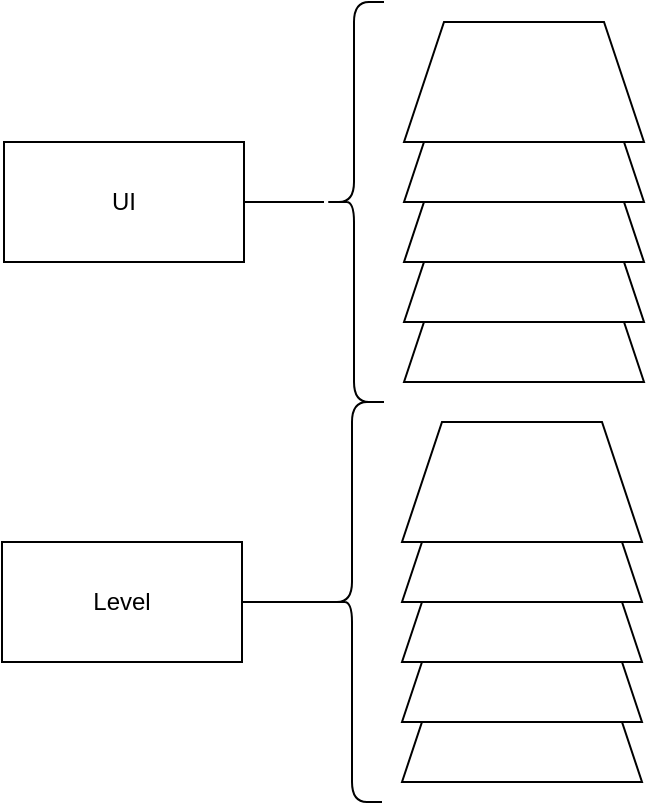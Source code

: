 <mxfile>
    <diagram id="_vljgCerdpFNMt5BEVhC" name="Page-1">
        <mxGraphModel dx="449" dy="341" grid="1" gridSize="10" guides="1" tooltips="1" connect="1" arrows="1" fold="1" page="1" pageScale="1" pageWidth="827" pageHeight="1169" math="0" shadow="0">
            <root>
                <mxCell id="0"/>
                <mxCell id="1" parent="0"/>
                <mxCell id="6" style="edgeStyle=orthogonalEdgeStyle;rounded=0;orthogonalLoop=1;jettySize=auto;html=1;endArrow=none;endFill=0;exitX=0.1;exitY=0.5;exitDx=0;exitDy=0;exitPerimeter=0;" edge="1" parent="1" source="2" target="4">
                    <mxGeometry relative="1" as="geometry"/>
                </mxCell>
                <mxCell id="2" value="" style="shape=curlyBracket;whiteSpace=wrap;html=1;rounded=1;" vertex="1" parent="1">
                    <mxGeometry x="253" y="220" width="30" height="200" as="geometry"/>
                </mxCell>
                <mxCell id="4" value="Level" style="rounded=0;whiteSpace=wrap;html=1;" vertex="1" parent="1">
                    <mxGeometry x="93" y="290" width="120" height="60" as="geometry"/>
                </mxCell>
                <mxCell id="9" style="edgeStyle=orthogonalEdgeStyle;rounded=0;orthogonalLoop=1;jettySize=auto;html=1;entryX=1;entryY=0.5;entryDx=0;entryDy=0;endArrow=none;endFill=0;" edge="1" parent="1" source="7" target="8">
                    <mxGeometry relative="1" as="geometry"/>
                </mxCell>
                <mxCell id="7" value="" style="shape=curlyBracket;whiteSpace=wrap;html=1;rounded=1;" vertex="1" parent="1">
                    <mxGeometry x="254" y="20" width="30" height="200" as="geometry"/>
                </mxCell>
                <mxCell id="8" value="UI" style="rounded=0;whiteSpace=wrap;html=1;" vertex="1" parent="1">
                    <mxGeometry x="94" y="90" width="120" height="60" as="geometry"/>
                </mxCell>
                <mxCell id="10" value="" style="shape=trapezoid;perimeter=trapezoidPerimeter;whiteSpace=wrap;html=1;fixedSize=1;" vertex="1" parent="1">
                    <mxGeometry x="293" y="350" width="120" height="60" as="geometry"/>
                </mxCell>
                <mxCell id="11" value="" style="shape=trapezoid;perimeter=trapezoidPerimeter;whiteSpace=wrap;html=1;fixedSize=1;" vertex="1" parent="1">
                    <mxGeometry x="293" y="320" width="120" height="60" as="geometry"/>
                </mxCell>
                <mxCell id="12" value="" style="shape=trapezoid;perimeter=trapezoidPerimeter;whiteSpace=wrap;html=1;fixedSize=1;" vertex="1" parent="1">
                    <mxGeometry x="293" y="290" width="120" height="60" as="geometry"/>
                </mxCell>
                <mxCell id="13" value="" style="shape=trapezoid;perimeter=trapezoidPerimeter;whiteSpace=wrap;html=1;fixedSize=1;" vertex="1" parent="1">
                    <mxGeometry x="293" y="260" width="120" height="60" as="geometry"/>
                </mxCell>
                <mxCell id="14" value="" style="shape=trapezoid;perimeter=trapezoidPerimeter;whiteSpace=wrap;html=1;fixedSize=1;" vertex="1" parent="1">
                    <mxGeometry x="293" y="230" width="120" height="60" as="geometry"/>
                </mxCell>
                <mxCell id="15" value="" style="shape=trapezoid;perimeter=trapezoidPerimeter;whiteSpace=wrap;html=1;fixedSize=1;" vertex="1" parent="1">
                    <mxGeometry x="294" y="150" width="120" height="60" as="geometry"/>
                </mxCell>
                <mxCell id="16" value="" style="shape=trapezoid;perimeter=trapezoidPerimeter;whiteSpace=wrap;html=1;fixedSize=1;" vertex="1" parent="1">
                    <mxGeometry x="294" y="120" width="120" height="60" as="geometry"/>
                </mxCell>
                <mxCell id="17" value="" style="shape=trapezoid;perimeter=trapezoidPerimeter;whiteSpace=wrap;html=1;fixedSize=1;" vertex="1" parent="1">
                    <mxGeometry x="294" y="90" width="120" height="60" as="geometry"/>
                </mxCell>
                <mxCell id="18" value="" style="shape=trapezoid;perimeter=trapezoidPerimeter;whiteSpace=wrap;html=1;fixedSize=1;" vertex="1" parent="1">
                    <mxGeometry x="294" y="60" width="120" height="60" as="geometry"/>
                </mxCell>
                <mxCell id="19" value="" style="shape=trapezoid;perimeter=trapezoidPerimeter;whiteSpace=wrap;html=1;fixedSize=1;" vertex="1" parent="1">
                    <mxGeometry x="294" y="30" width="120" height="60" as="geometry"/>
                </mxCell>
            </root>
        </mxGraphModel>
    </diagram>
</mxfile>
